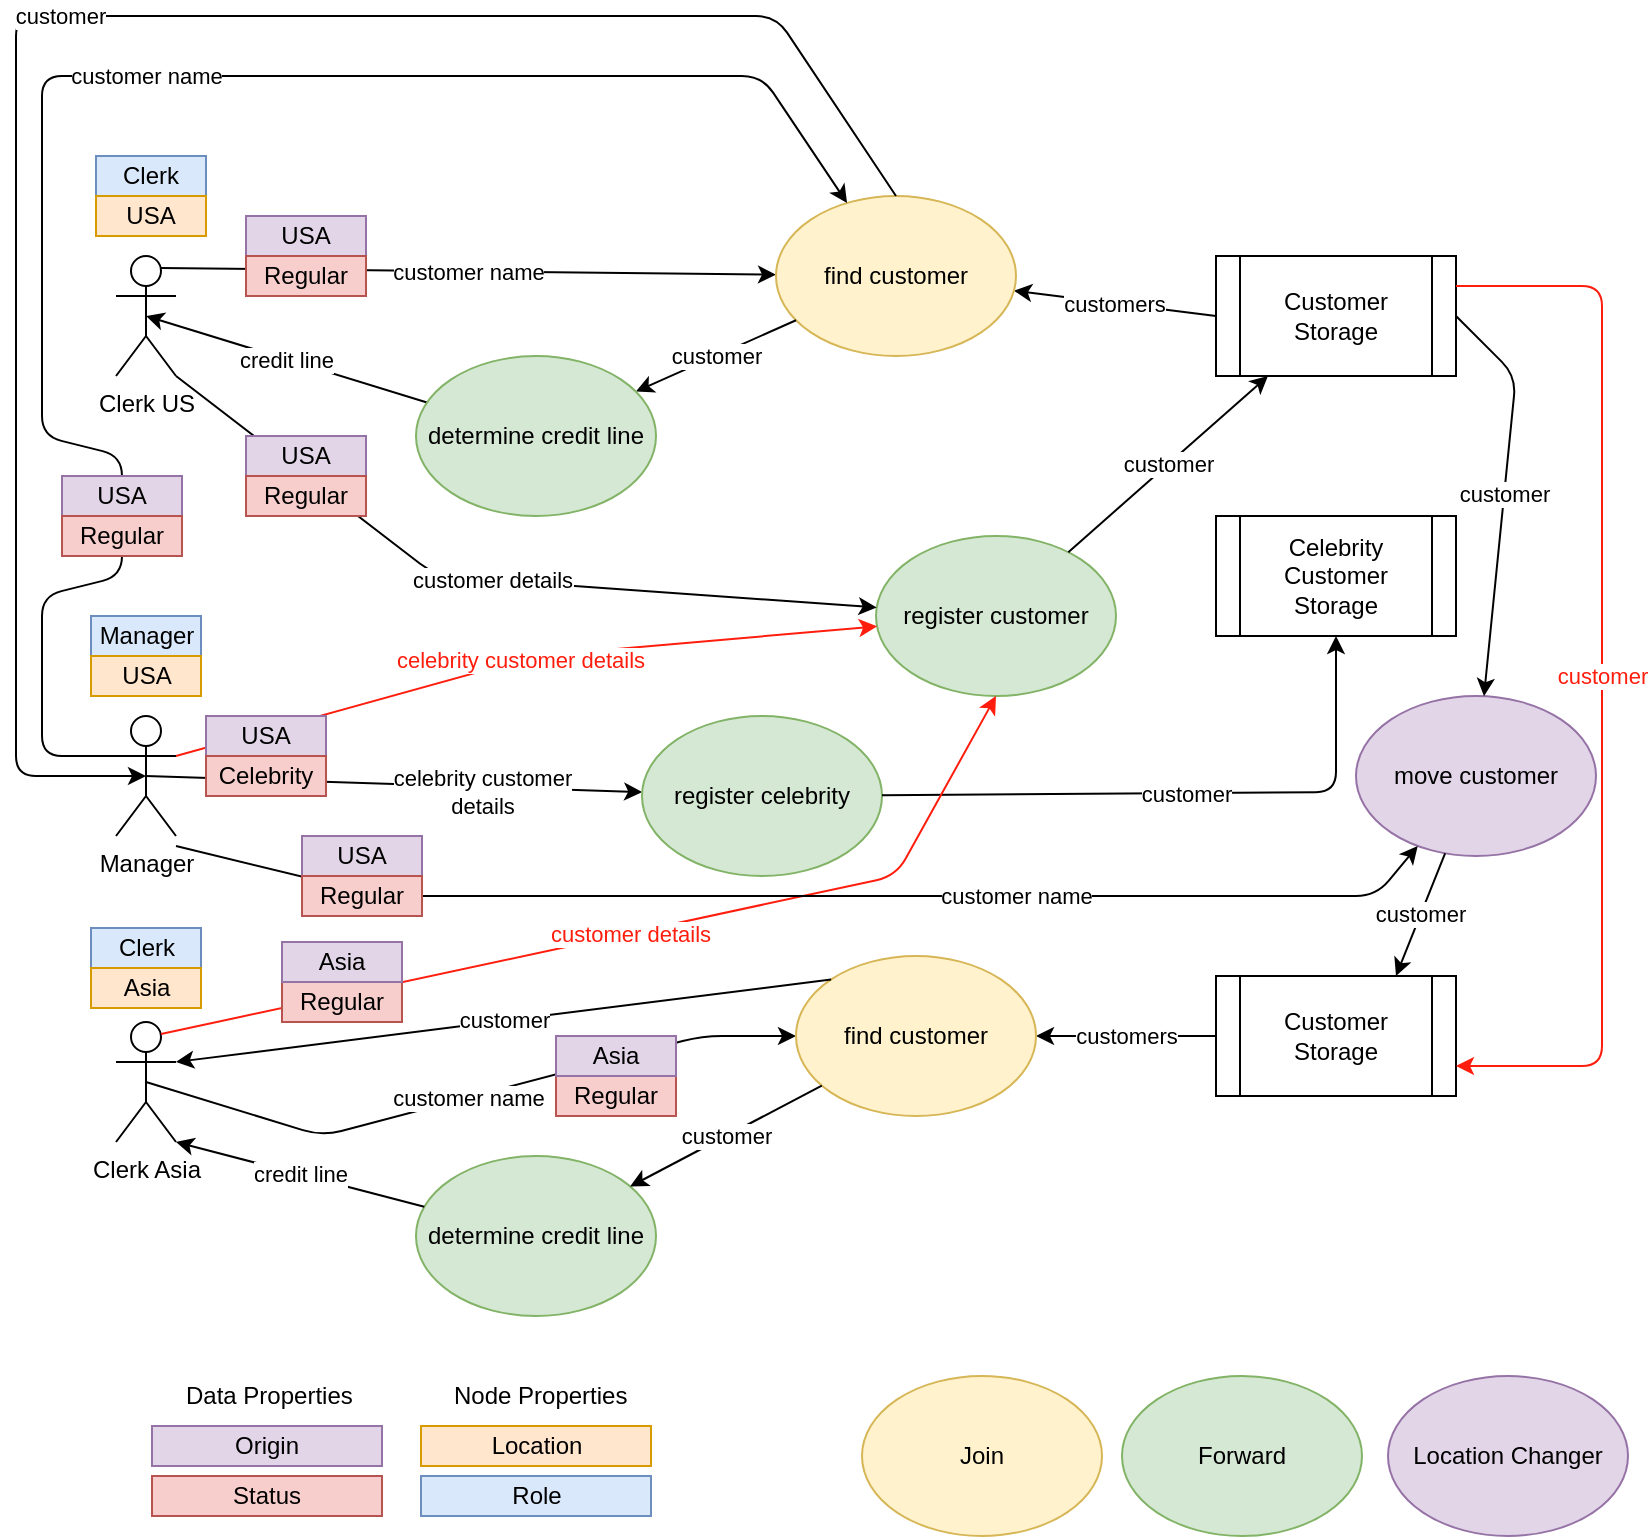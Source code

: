 <mxfile version="13.6.4" type="device" pages="2"><diagram id="Zyb_L7N1sL_AvDwpZeQP" name="ABAC"><mxGraphModel dx="1422" dy="791" grid="1" gridSize="10" guides="1" tooltips="1" connect="1" arrows="1" fold="1" page="1" pageScale="1" pageWidth="827" pageHeight="1169" math="0" shadow="0"><root><mxCell id="0"/><mxCell id="1" parent="0"/><mxCell id="WgjOt8fRvQtK3qfIHYFM-1" value="Clerk Asia" style="shape=umlActor;verticalLabelPosition=bottom;verticalAlign=top;html=1;outlineConnect=0;" parent="1" vertex="1"><mxGeometry x="57" y="593" width="30" height="60" as="geometry"/></mxCell><mxCell id="WgjOt8fRvQtK3qfIHYFM-2" value="Clerk US" style="shape=umlActor;verticalLabelPosition=bottom;verticalAlign=top;html=1;outlineConnect=0;" parent="1" vertex="1"><mxGeometry x="57" y="210" width="30" height="60" as="geometry"/></mxCell><mxCell id="WgjOt8fRvQtK3qfIHYFM-3" value="determine credit line" style="ellipse;whiteSpace=wrap;html=1;fillColor=#d5e8d4;strokeColor=#82b366;" parent="1" vertex="1"><mxGeometry x="207" y="660" width="120" height="80" as="geometry"/></mxCell><mxCell id="WgjOt8fRvQtK3qfIHYFM-4" value="Customer Storage" style="shape=process;whiteSpace=wrap;html=1;backgroundOutline=1;" parent="1" vertex="1"><mxGeometry x="607" y="570" width="120" height="60" as="geometry"/></mxCell><mxCell id="WgjOt8fRvQtK3qfIHYFM-5" value="customers" style="endArrow=classic;html=1;exitX=0;exitY=0.5;exitDx=0;exitDy=0;" parent="1" source="WgjOt8fRvQtK3qfIHYFM-4" target="WgjOt8fRvQtK3qfIHYFM-8" edge="1"><mxGeometry width="50" height="50" relative="1" as="geometry"><mxPoint x="397" y="620" as="sourcePoint"/><mxPoint x="447" y="570" as="targetPoint"/></mxGeometry></mxCell><mxCell id="WgjOt8fRvQtK3qfIHYFM-6" value="credit line" style="endArrow=classic;html=1;entryX=1;entryY=1;entryDx=0;entryDy=0;entryPerimeter=0;" parent="1" source="WgjOt8fRvQtK3qfIHYFM-3" target="WgjOt8fRvQtK3qfIHYFM-1" edge="1"><mxGeometry width="50" height="50" relative="1" as="geometry"><mxPoint x="607" y="600" as="sourcePoint"/><mxPoint x="317" y="600" as="targetPoint"/></mxGeometry></mxCell><mxCell id="WgjOt8fRvQtK3qfIHYFM-7" value="customer name" style="endArrow=classic;html=1;exitX=0.5;exitY=0.5;exitDx=0;exitDy=0;exitPerimeter=0;" parent="1" source="WgjOt8fRvQtK3qfIHYFM-1" target="WgjOt8fRvQtK3qfIHYFM-8" edge="1"><mxGeometry width="50" height="50" relative="1" as="geometry"><mxPoint x="177" y="500" as="sourcePoint"/><mxPoint x="87" y="590" as="targetPoint"/><Array as="points"><mxPoint x="160" y="650"/><mxPoint x="350" y="600"/></Array></mxGeometry></mxCell><mxCell id="WgjOt8fRvQtK3qfIHYFM-8" value="find customer" style="ellipse;whiteSpace=wrap;html=1;fillColor=#fff2cc;strokeColor=#d6b656;" parent="1" vertex="1"><mxGeometry x="397" y="560" width="120" height="80" as="geometry"/></mxCell><mxCell id="WgjOt8fRvQtK3qfIHYFM-10" value="customer" style="endArrow=classic;html=1;" parent="1" source="WgjOt8fRvQtK3qfIHYFM-8" target="WgjOt8fRvQtK3qfIHYFM-3" edge="1"><mxGeometry width="50" height="50" relative="1" as="geometry"><mxPoint x="477" y="630" as="sourcePoint"/><mxPoint x="417.88" y="521.2" as="targetPoint"/></mxGeometry></mxCell><mxCell id="WgjOt8fRvQtK3qfIHYFM-12" value="Customer Storage" style="shape=process;whiteSpace=wrap;html=1;backgroundOutline=1;" parent="1" vertex="1"><mxGeometry x="607" y="210" width="120" height="60" as="geometry"/></mxCell><mxCell id="WgjOt8fRvQtK3qfIHYFM-13" value="customers" style="endArrow=classic;html=1;exitX=0;exitY=0.5;exitDx=0;exitDy=0;" parent="1" source="WgjOt8fRvQtK3qfIHYFM-12" target="WgjOt8fRvQtK3qfIHYFM-16" edge="1"><mxGeometry width="50" height="50" relative="1" as="geometry"><mxPoint x="397" y="260" as="sourcePoint"/><mxPoint x="447" y="210" as="targetPoint"/></mxGeometry></mxCell><mxCell id="WgjOt8fRvQtK3qfIHYFM-14" value="credit line" style="endArrow=classic;html=1;entryX=0.5;entryY=0.5;entryDx=0;entryDy=0;entryPerimeter=0;" parent="1" source="WgjOt8fRvQtK3qfIHYFM-11" target="WgjOt8fRvQtK3qfIHYFM-2" edge="1"><mxGeometry width="50" height="50" relative="1" as="geometry"><mxPoint x="607" y="240" as="sourcePoint"/><mxPoint x="87" y="270" as="targetPoint"/></mxGeometry></mxCell><mxCell id="WgjOt8fRvQtK3qfIHYFM-15" value="customer name" style="endArrow=classic;html=1;exitX=0.75;exitY=0.1;exitDx=0;exitDy=0;exitPerimeter=0;" parent="1" source="WgjOt8fRvQtK3qfIHYFM-2" target="WgjOt8fRvQtK3qfIHYFM-16" edge="1"><mxGeometry width="50" height="50" relative="1" as="geometry"><mxPoint x="72" y="240" as="sourcePoint"/><mxPoint x="87" y="230" as="targetPoint"/></mxGeometry></mxCell><mxCell id="WgjOt8fRvQtK3qfIHYFM-16" value="find customer" style="ellipse;whiteSpace=wrap;html=1;fillColor=#fff2cc;strokeColor=#d6b656;" parent="1" vertex="1"><mxGeometry x="387" y="180" width="120" height="80" as="geometry"/></mxCell><mxCell id="WgjOt8fRvQtK3qfIHYFM-17" value="customer" style="endArrow=classic;html=1;" parent="1" source="WgjOt8fRvQtK3qfIHYFM-16" target="WgjOt8fRvQtK3qfIHYFM-11" edge="1"><mxGeometry width="50" height="50" relative="1" as="geometry"><mxPoint x="477" y="270" as="sourcePoint"/><mxPoint x="417.88" y="161.2" as="targetPoint"/></mxGeometry></mxCell><mxCell id="WgjOt8fRvQtK3qfIHYFM-18" value="Manager" style="shape=umlActor;verticalLabelPosition=bottom;verticalAlign=top;html=1;outlineConnect=0;" parent="1" vertex="1"><mxGeometry x="57" y="440" width="30" height="60" as="geometry"/></mxCell><mxCell id="WgjOt8fRvQtK3qfIHYFM-20" value="celebrity customer&lt;br&gt;details" style="endArrow=classic;html=1;exitX=0.5;exitY=0.5;exitDx=0;exitDy=0;exitPerimeter=0;" parent="1" source="WgjOt8fRvQtK3qfIHYFM-18" target="WgjOt8fRvQtK3qfIHYFM-24" edge="1"><mxGeometry x="0.355" y="-3" width="50" height="50" relative="1" as="geometry"><mxPoint x="397" y="430" as="sourcePoint"/><mxPoint x="297" y="90" as="targetPoint"/><mxPoint as="offset"/></mxGeometry></mxCell><mxCell id="WgjOt8fRvQtK3qfIHYFM-21" value="register customer" style="ellipse;whiteSpace=wrap;html=1;fillColor=#d5e8d4;strokeColor=#82b366;" parent="1" vertex="1"><mxGeometry x="437" y="350" width="120" height="80" as="geometry"/></mxCell><mxCell id="WgjOt8fRvQtK3qfIHYFM-22" value="customer details" style="endArrow=classic;html=1;exitX=1;exitY=1;exitDx=0;exitDy=0;exitPerimeter=0;" parent="1" source="WgjOt8fRvQtK3qfIHYFM-2" target="WgjOt8fRvQtK3qfIHYFM-21" edge="1"><mxGeometry width="50" height="50" relative="1" as="geometry"><mxPoint x="137" y="350" as="sourcePoint"/><mxPoint x="397.406" y="125.356" as="targetPoint"/><Array as="points"><mxPoint x="217" y="370"/></Array></mxGeometry></mxCell><mxCell id="WgjOt8fRvQtK3qfIHYFM-23" value="customer" style="endArrow=classic;html=1;" parent="1" source="WgjOt8fRvQtK3qfIHYFM-21" target="WgjOt8fRvQtK3qfIHYFM-12" edge="1"><mxGeometry width="50" height="50" relative="1" as="geometry"><mxPoint x="72" y="100" as="sourcePoint"/><mxPoint x="397.406" y="125.356" as="targetPoint"/></mxGeometry></mxCell><mxCell id="WgjOt8fRvQtK3qfIHYFM-24" value="register celebrity" style="ellipse;whiteSpace=wrap;html=1;fillColor=#d5e8d4;strokeColor=#82b366;" parent="1" vertex="1"><mxGeometry x="320" y="440" width="120" height="80" as="geometry"/></mxCell><mxCell id="WgjOt8fRvQtK3qfIHYFM-25" value="customer" style="endArrow=classic;html=1;entryX=0.5;entryY=1;entryDx=0;entryDy=0;" parent="1" source="WgjOt8fRvQtK3qfIHYFM-24" target="WgjOt8fRvQtK3qfIHYFM-32" edge="1"><mxGeometry width="50" height="50" relative="1" as="geometry"><mxPoint x="72" y="100" as="sourcePoint"/><mxPoint x="201.396" y="65.028" as="targetPoint"/><Array as="points"><mxPoint x="667" y="478"/></Array></mxGeometry></mxCell><mxCell id="WgjOt8fRvQtK3qfIHYFM-11" value="determine credit line" style="ellipse;whiteSpace=wrap;html=1;fillColor=#d5e8d4;strokeColor=#82b366;" parent="1" vertex="1"><mxGeometry x="207" y="260" width="120" height="80" as="geometry"/></mxCell><mxCell id="WgjOt8fRvQtK3qfIHYFM-27" value="customer" style="endArrow=classic;html=1;entryX=1;entryY=0.333;entryDx=0;entryDy=0;entryPerimeter=0;exitX=0;exitY=0;exitDx=0;exitDy=0;" parent="1" source="WgjOt8fRvQtK3qfIHYFM-8" target="WgjOt8fRvQtK3qfIHYFM-1" edge="1"><mxGeometry width="50" height="50" relative="1" as="geometry"><mxPoint x="487" y="500" as="sourcePoint"/><mxPoint x="316.923" y="217.812" as="targetPoint"/></mxGeometry></mxCell><mxCell id="WgjOt8fRvQtK3qfIHYFM-28" value="Forward" style="ellipse;whiteSpace=wrap;html=1;fillColor=#d5e8d4;strokeColor=#82b366;" parent="1" vertex="1"><mxGeometry x="560" y="770" width="120" height="80" as="geometry"/></mxCell><mxCell id="WgjOt8fRvQtK3qfIHYFM-29" value="Join" style="ellipse;whiteSpace=wrap;html=1;fillColor=#fff2cc;strokeColor=#d6b656;" parent="1" vertex="1"><mxGeometry x="430" y="770" width="120" height="80" as="geometry"/></mxCell><mxCell id="WgjOt8fRvQtK3qfIHYFM-30" value="customer details" style="endArrow=classic;html=1;exitX=0.75;exitY=0.1;exitDx=0;exitDy=0;exitPerimeter=0;entryX=0.5;entryY=1;entryDx=0;entryDy=0;strokeColor=#FF1D0D;fontColor=#FF1D0D;" parent="1" source="WgjOt8fRvQtK3qfIHYFM-1" target="WgjOt8fRvQtK3qfIHYFM-21" edge="1"><mxGeometry width="50" height="50" relative="1" as="geometry"><mxPoint x="324.101" y="427.717" as="sourcePoint"/><mxPoint x="439.956" y="402.401" as="targetPoint"/><Array as="points"><mxPoint x="447" y="520"/></Array></mxGeometry></mxCell><mxCell id="WgjOt8fRvQtK3qfIHYFM-31" value="&lt;div&gt;Data Properties&lt;/div&gt;" style="text;html=1;strokeColor=none;fillColor=none;align=left;verticalAlign=middle;whiteSpace=wrap;rounded=0;" parent="1" vertex="1"><mxGeometry x="90" y="770" width="100" height="20" as="geometry"/></mxCell><mxCell id="WgjOt8fRvQtK3qfIHYFM-32" value="&lt;div&gt;Celebrity Customer Storage&lt;/div&gt;" style="shape=process;whiteSpace=wrap;html=1;backgroundOutline=1;" parent="1" vertex="1"><mxGeometry x="607" y="340" width="120" height="60" as="geometry"/></mxCell><mxCell id="WgjOt8fRvQtK3qfIHYFM-34" value="celebrity customer details" style="endArrow=classic;html=1;strokeColor=#FF1D0D;fontColor=#FF1D0D;exitX=1;exitY=0.333;exitDx=0;exitDy=0;exitPerimeter=0;" parent="1" source="WgjOt8fRvQtK3qfIHYFM-18" target="WgjOt8fRvQtK3qfIHYFM-21" edge="1"><mxGeometry width="50" height="50" relative="1" as="geometry"><mxPoint x="79.5" y="576" as="sourcePoint"/><mxPoint x="497" y="430" as="targetPoint"/><Array as="points"><mxPoint x="267" y="410"/></Array></mxGeometry></mxCell><mxCell id="WgjOt8fRvQtK3qfIHYFM-35" value="&lt;div&gt;Node Properties&lt;/div&gt;" style="text;html=1;strokeColor=none;fillColor=none;align=left;verticalAlign=middle;whiteSpace=wrap;rounded=0;" parent="1" vertex="1"><mxGeometry x="224" y="770" width="93" height="20" as="geometry"/></mxCell><mxCell id="WgjOt8fRvQtK3qfIHYFM-36" value="move customer" style="ellipse;whiteSpace=wrap;html=1;fillColor=#e1d5e7;strokeColor=#9673a6;" parent="1" vertex="1"><mxGeometry x="677" y="430" width="120" height="80" as="geometry"/></mxCell><mxCell id="WgjOt8fRvQtK3qfIHYFM-37" value="customer" style="endArrow=classic;html=1;exitX=1;exitY=0.5;exitDx=0;exitDy=0;" parent="1" source="WgjOt8fRvQtK3qfIHYFM-12" target="WgjOt8fRvQtK3qfIHYFM-36" edge="1"><mxGeometry width="50" height="50" relative="1" as="geometry"><mxPoint x="807" y="260" as="sourcePoint"/><mxPoint x="633" y="270" as="targetPoint"/><Array as="points"><mxPoint x="757" y="270"/></Array></mxGeometry></mxCell><mxCell id="WgjOt8fRvQtK3qfIHYFM-38" value="customer" style="endArrow=classic;html=1;entryX=0.75;entryY=0;entryDx=0;entryDy=0;" parent="1" source="WgjOt8fRvQtK3qfIHYFM-36" target="WgjOt8fRvQtK3qfIHYFM-4" edge="1"><mxGeometry width="50" height="50" relative="1" as="geometry"><mxPoint x="727" y="240" as="sourcePoint"/><mxPoint x="797" y="470" as="targetPoint"/></mxGeometry></mxCell><mxCell id="WgjOt8fRvQtK3qfIHYFM-39" value="Location Changer" style="ellipse;whiteSpace=wrap;html=1;fillColor=#e1d5e7;strokeColor=#9673a6;" parent="1" vertex="1"><mxGeometry x="693" y="770" width="120" height="80" as="geometry"/></mxCell><mxCell id="WgjOt8fRvQtK3qfIHYFM-40" value="customer name" style="endArrow=classic;html=1;" parent="1" target="WgjOt8fRvQtK3qfIHYFM-36" edge="1"><mxGeometry x="0.329" width="50" height="50" relative="1" as="geometry"><mxPoint x="87" y="505" as="sourcePoint"/><mxPoint x="387.008" y="219.346" as="targetPoint"/><Array as="points"><mxPoint x="190" y="530"/><mxPoint x="687" y="530"/></Array><mxPoint as="offset"/></mxGeometry></mxCell><mxCell id="WgjOt8fRvQtK3qfIHYFM-41" value="customer" style="endArrow=classic;html=1;exitX=1;exitY=0.25;exitDx=0;exitDy=0;entryX=1;entryY=0.75;entryDx=0;entryDy=0;strokeColor=#FF1D0D;fontColor=#FF1D0D;" parent="1" source="WgjOt8fRvQtK3qfIHYFM-12" target="WgjOt8fRvQtK3qfIHYFM-4" edge="1"><mxGeometry width="50" height="50" relative="1" as="geometry"><mxPoint x="877" y="300" as="sourcePoint"/><mxPoint x="937" y="420" as="targetPoint"/><Array as="points"><mxPoint x="800" y="225"/><mxPoint x="800" y="615"/></Array></mxGeometry></mxCell><mxCell id="WgjOt8fRvQtK3qfIHYFM-42" value="customer name" style="endArrow=classic;html=1;exitX=0;exitY=0.333;exitDx=0;exitDy=0;exitPerimeter=0;" parent="1" source="WgjOt8fRvQtK3qfIHYFM-18" target="WgjOt8fRvQtK3qfIHYFM-16" edge="1"><mxGeometry x="0.122" width="50" height="50" relative="1" as="geometry"><mxPoint x="79.5" y="216" as="sourcePoint"/><mxPoint x="387.008" y="219.346" as="targetPoint"/><Array as="points"><mxPoint x="20" y="460"/><mxPoint x="20" y="380"/><mxPoint x="60" y="370"/><mxPoint x="60" y="310"/><mxPoint x="20" y="300"/><mxPoint x="20" y="120"/><mxPoint x="380" y="120"/></Array><mxPoint as="offset"/></mxGeometry></mxCell><mxCell id="WgjOt8fRvQtK3qfIHYFM-43" value="customer" style="endArrow=classic;html=1;exitX=0.5;exitY=0;exitDx=0;exitDy=0;entryX=0.5;entryY=0.5;entryDx=0;entryDy=0;entryPerimeter=0;" parent="1" source="WgjOt8fRvQtK3qfIHYFM-16" target="WgjOt8fRvQtK3qfIHYFM-18" edge="1"><mxGeometry width="50" height="50" relative="1" as="geometry"><mxPoint x="396.87" y="241.98" as="sourcePoint"/><mxPoint x="57" y="510" as="targetPoint"/><Array as="points"><mxPoint x="387" y="90"/><mxPoint x="7" y="90"/><mxPoint x="7" y="470"/></Array></mxGeometry></mxCell><mxCell id="-pR2Tau7urYKU9wuuaTP-5" value="Manager" style="text;html=1;strokeColor=#6c8ebf;fillColor=#dae8fc;align=center;verticalAlign=middle;whiteSpace=wrap;rounded=0;" vertex="1" parent="1"><mxGeometry x="44.5" y="390" width="55" height="20" as="geometry"/></mxCell><mxCell id="-pR2Tau7urYKU9wuuaTP-6" value="USA" style="text;html=1;strokeColor=#d79b00;fillColor=#ffe6cc;align=center;verticalAlign=middle;whiteSpace=wrap;rounded=0;" vertex="1" parent="1"><mxGeometry x="44.5" y="410" width="55" height="20" as="geometry"/></mxCell><mxCell id="-pR2Tau7urYKU9wuuaTP-7" value="Clerk" style="text;html=1;strokeColor=#6c8ebf;fillColor=#dae8fc;align=center;verticalAlign=middle;whiteSpace=wrap;rounded=0;" vertex="1" parent="1"><mxGeometry x="47" y="160" width="55" height="20" as="geometry"/></mxCell><mxCell id="-pR2Tau7urYKU9wuuaTP-8" value="USA" style="text;html=1;strokeColor=#d79b00;fillColor=#ffe6cc;align=center;verticalAlign=middle;whiteSpace=wrap;rounded=0;" vertex="1" parent="1"><mxGeometry x="47" y="180" width="55" height="20" as="geometry"/></mxCell><mxCell id="-pR2Tau7urYKU9wuuaTP-9" value="Clerk" style="text;html=1;strokeColor=#6c8ebf;fillColor=#dae8fc;align=center;verticalAlign=middle;whiteSpace=wrap;rounded=0;" vertex="1" parent="1"><mxGeometry x="44.5" y="546" width="55" height="20" as="geometry"/></mxCell><mxCell id="-pR2Tau7urYKU9wuuaTP-10" value="Asia" style="text;html=1;strokeColor=#d79b00;fillColor=#ffe6cc;align=center;verticalAlign=middle;whiteSpace=wrap;rounded=0;" vertex="1" parent="1"><mxGeometry x="44.5" y="566" width="55" height="20" as="geometry"/></mxCell><mxCell id="-pR2Tau7urYKU9wuuaTP-16" value="Regular" style="text;html=1;strokeColor=#b85450;fillColor=#f8cecc;align=center;verticalAlign=middle;whiteSpace=wrap;rounded=0;" vertex="1" parent="1"><mxGeometry x="140" y="573" width="60" height="20" as="geometry"/></mxCell><mxCell id="-pR2Tau7urYKU9wuuaTP-17" value="Asia" style="text;html=1;strokeColor=#9673a6;fillColor=#e1d5e7;align=center;verticalAlign=middle;whiteSpace=wrap;rounded=0;" vertex="1" parent="1"><mxGeometry x="140" y="553" width="60" height="20" as="geometry"/></mxCell><mxCell id="-pR2Tau7urYKU9wuuaTP-18" value="Regular" style="text;html=1;strokeColor=#b85450;fillColor=#f8cecc;align=center;verticalAlign=middle;whiteSpace=wrap;rounded=0;" vertex="1" parent="1"><mxGeometry x="277" y="620" width="60" height="20" as="geometry"/></mxCell><mxCell id="-pR2Tau7urYKU9wuuaTP-19" value="Asia" style="text;html=1;strokeColor=#9673a6;fillColor=#e1d5e7;align=center;verticalAlign=middle;whiteSpace=wrap;rounded=0;" vertex="1" parent="1"><mxGeometry x="277" y="600" width="60" height="20" as="geometry"/></mxCell><mxCell id="-pR2Tau7urYKU9wuuaTP-20" value="USA" style="text;html=1;strokeColor=#9673a6;fillColor=#e1d5e7;align=center;verticalAlign=middle;whiteSpace=wrap;rounded=0;" vertex="1" parent="1"><mxGeometry x="102" y="440" width="60" height="20" as="geometry"/></mxCell><mxCell id="-pR2Tau7urYKU9wuuaTP-21" value="Celebrity" style="text;html=1;strokeColor=#b85450;fillColor=#f8cecc;align=center;verticalAlign=middle;whiteSpace=wrap;rounded=0;" vertex="1" parent="1"><mxGeometry x="102" y="460" width="60" height="20" as="geometry"/></mxCell><mxCell id="-pR2Tau7urYKU9wuuaTP-22" value="USA" style="text;html=1;strokeColor=#9673a6;fillColor=#e1d5e7;align=center;verticalAlign=middle;whiteSpace=wrap;rounded=0;" vertex="1" parent="1"><mxGeometry x="150" y="500" width="60" height="20" as="geometry"/></mxCell><mxCell id="-pR2Tau7urYKU9wuuaTP-23" value="Regular" style="text;html=1;strokeColor=#b85450;fillColor=#f8cecc;align=center;verticalAlign=middle;whiteSpace=wrap;rounded=0;" vertex="1" parent="1"><mxGeometry x="150" y="520" width="60" height="20" as="geometry"/></mxCell><mxCell id="-pR2Tau7urYKU9wuuaTP-24" value="USA" style="text;html=1;strokeColor=#9673a6;fillColor=#e1d5e7;align=center;verticalAlign=middle;whiteSpace=wrap;rounded=0;" vertex="1" parent="1"><mxGeometry x="122" y="190" width="60" height="20" as="geometry"/></mxCell><mxCell id="-pR2Tau7urYKU9wuuaTP-25" value="Regular" style="text;html=1;strokeColor=#b85450;fillColor=#f8cecc;align=center;verticalAlign=middle;whiteSpace=wrap;rounded=0;" vertex="1" parent="1"><mxGeometry x="122" y="210" width="60" height="20" as="geometry"/></mxCell><mxCell id="-pR2Tau7urYKU9wuuaTP-26" value="USA" style="text;html=1;strokeColor=#9673a6;fillColor=#e1d5e7;align=center;verticalAlign=middle;whiteSpace=wrap;rounded=0;" vertex="1" parent="1"><mxGeometry x="122" y="300" width="60" height="20" as="geometry"/></mxCell><mxCell id="-pR2Tau7urYKU9wuuaTP-27" value="Regular" style="text;html=1;strokeColor=#b85450;fillColor=#f8cecc;align=center;verticalAlign=middle;whiteSpace=wrap;rounded=0;" vertex="1" parent="1"><mxGeometry x="122" y="320" width="60" height="20" as="geometry"/></mxCell><mxCell id="-pR2Tau7urYKU9wuuaTP-28" value="USA" style="text;html=1;strokeColor=#9673a6;fillColor=#e1d5e7;align=center;verticalAlign=middle;whiteSpace=wrap;rounded=0;" vertex="1" parent="1"><mxGeometry x="30" y="320" width="60" height="20" as="geometry"/></mxCell><mxCell id="-pR2Tau7urYKU9wuuaTP-29" value="Regular" style="text;html=1;strokeColor=#b85450;fillColor=#f8cecc;align=center;verticalAlign=middle;whiteSpace=wrap;rounded=0;" vertex="1" parent="1"><mxGeometry x="30" y="340" width="60" height="20" as="geometry"/></mxCell><mxCell id="-pR2Tau7urYKU9wuuaTP-30" value="Origin" style="text;html=1;strokeColor=#9673a6;fillColor=#e1d5e7;align=center;verticalAlign=middle;whiteSpace=wrap;rounded=0;" vertex="1" parent="1"><mxGeometry x="75" y="795" width="115" height="20" as="geometry"/></mxCell><mxCell id="-pR2Tau7urYKU9wuuaTP-31" value="Status" style="text;html=1;strokeColor=#b85450;fillColor=#f8cecc;align=center;verticalAlign=middle;whiteSpace=wrap;rounded=0;" vertex="1" parent="1"><mxGeometry x="75" y="820" width="115" height="20" as="geometry"/></mxCell><mxCell id="-pR2Tau7urYKU9wuuaTP-32" value="Location" style="text;html=1;strokeColor=#d79b00;fillColor=#ffe6cc;align=center;verticalAlign=middle;whiteSpace=wrap;rounded=0;" vertex="1" parent="1"><mxGeometry x="209.5" y="795" width="115" height="20" as="geometry"/></mxCell><mxCell id="-pR2Tau7urYKU9wuuaTP-33" value="Role" style="text;html=1;strokeColor=#6c8ebf;fillColor=#dae8fc;align=center;verticalAlign=middle;whiteSpace=wrap;rounded=0;" vertex="1" parent="1"><mxGeometry x="209.5" y="820" width="115" height="20" as="geometry"/></mxCell></root></mxGraphModel></diagram><diagram name="ABAC one violation only" id="d18vObfGDFSt5dpLt0yF"><mxGraphModel dx="1422" dy="791" grid="1" gridSize="10" guides="1" tooltips="1" connect="1" arrows="1" fold="1" page="1" pageScale="1" pageWidth="827" pageHeight="1169" math="0" shadow="0"><root><mxCell id="gT2pN56FKlKFqRtmhOBy-0"/><mxCell id="gT2pN56FKlKFqRtmhOBy-1" parent="gT2pN56FKlKFqRtmhOBy-0"/><mxCell id="gT2pN56FKlKFqRtmhOBy-2" value="Clerk Asia" style="shape=umlActor;verticalLabelPosition=bottom;verticalAlign=top;html=1;outlineConnect=0;" vertex="1" parent="gT2pN56FKlKFqRtmhOBy-1"><mxGeometry x="57" y="593" width="30" height="60" as="geometry"/></mxCell><mxCell id="gT2pN56FKlKFqRtmhOBy-3" value="Clerk US" style="shape=umlActor;verticalLabelPosition=bottom;verticalAlign=top;html=1;outlineConnect=0;" vertex="1" parent="gT2pN56FKlKFqRtmhOBy-1"><mxGeometry x="57" y="210" width="30" height="60" as="geometry"/></mxCell><mxCell id="gT2pN56FKlKFqRtmhOBy-4" value="determine credit line" style="ellipse;whiteSpace=wrap;html=1;fillColor=#d5e8d4;strokeColor=#82b366;" vertex="1" parent="gT2pN56FKlKFqRtmhOBy-1"><mxGeometry x="207" y="660" width="120" height="80" as="geometry"/></mxCell><mxCell id="gT2pN56FKlKFqRtmhOBy-5" value="Customer Storage" style="shape=process;whiteSpace=wrap;html=1;backgroundOutline=1;" vertex="1" parent="gT2pN56FKlKFqRtmhOBy-1"><mxGeometry x="607" y="570" width="120" height="60" as="geometry"/></mxCell><mxCell id="gT2pN56FKlKFqRtmhOBy-6" value="customers" style="endArrow=classic;html=1;exitX=0;exitY=0.5;exitDx=0;exitDy=0;" edge="1" parent="gT2pN56FKlKFqRtmhOBy-1" source="gT2pN56FKlKFqRtmhOBy-5" target="gT2pN56FKlKFqRtmhOBy-9"><mxGeometry width="50" height="50" relative="1" as="geometry"><mxPoint x="397" y="620" as="sourcePoint"/><mxPoint x="447" y="570" as="targetPoint"/></mxGeometry></mxCell><mxCell id="gT2pN56FKlKFqRtmhOBy-7" value="credit line" style="endArrow=classic;html=1;entryX=1;entryY=1;entryDx=0;entryDy=0;entryPerimeter=0;" edge="1" parent="gT2pN56FKlKFqRtmhOBy-1" source="gT2pN56FKlKFqRtmhOBy-4" target="gT2pN56FKlKFqRtmhOBy-2"><mxGeometry width="50" height="50" relative="1" as="geometry"><mxPoint x="607" y="600" as="sourcePoint"/><mxPoint x="317" y="600" as="targetPoint"/></mxGeometry></mxCell><mxCell id="gT2pN56FKlKFqRtmhOBy-8" value="customer name" style="endArrow=classic;html=1;exitX=0.5;exitY=0.5;exitDx=0;exitDy=0;exitPerimeter=0;" edge="1" parent="gT2pN56FKlKFqRtmhOBy-1" source="gT2pN56FKlKFqRtmhOBy-2" target="gT2pN56FKlKFqRtmhOBy-9"><mxGeometry width="50" height="50" relative="1" as="geometry"><mxPoint x="177" y="500" as="sourcePoint"/><mxPoint x="87" y="590" as="targetPoint"/><Array as="points"><mxPoint x="160" y="650"/><mxPoint x="350" y="600"/></Array></mxGeometry></mxCell><mxCell id="gT2pN56FKlKFqRtmhOBy-9" value="find customer" style="ellipse;whiteSpace=wrap;html=1;fillColor=#fff2cc;strokeColor=#d6b656;" vertex="1" parent="gT2pN56FKlKFqRtmhOBy-1"><mxGeometry x="397" y="560" width="120" height="80" as="geometry"/></mxCell><mxCell id="gT2pN56FKlKFqRtmhOBy-10" value="customer" style="endArrow=classic;html=1;" edge="1" parent="gT2pN56FKlKFqRtmhOBy-1" source="gT2pN56FKlKFqRtmhOBy-9" target="gT2pN56FKlKFqRtmhOBy-4"><mxGeometry width="50" height="50" relative="1" as="geometry"><mxPoint x="477" y="630" as="sourcePoint"/><mxPoint x="417.88" y="521.2" as="targetPoint"/></mxGeometry></mxCell><mxCell id="gT2pN56FKlKFqRtmhOBy-11" value="Customer Storage" style="shape=process;whiteSpace=wrap;html=1;backgroundOutline=1;" vertex="1" parent="gT2pN56FKlKFqRtmhOBy-1"><mxGeometry x="607" y="210" width="120" height="60" as="geometry"/></mxCell><mxCell id="gT2pN56FKlKFqRtmhOBy-12" value="customers" style="endArrow=classic;html=1;exitX=0;exitY=0.5;exitDx=0;exitDy=0;" edge="1" parent="gT2pN56FKlKFqRtmhOBy-1" source="gT2pN56FKlKFqRtmhOBy-11" target="gT2pN56FKlKFqRtmhOBy-15"><mxGeometry width="50" height="50" relative="1" as="geometry"><mxPoint x="397" y="260" as="sourcePoint"/><mxPoint x="447" y="210" as="targetPoint"/></mxGeometry></mxCell><mxCell id="gT2pN56FKlKFqRtmhOBy-13" value="credit line" style="endArrow=classic;html=1;entryX=0.5;entryY=0.5;entryDx=0;entryDy=0;entryPerimeter=0;" edge="1" parent="gT2pN56FKlKFqRtmhOBy-1" source="gT2pN56FKlKFqRtmhOBy-24" target="gT2pN56FKlKFqRtmhOBy-3"><mxGeometry width="50" height="50" relative="1" as="geometry"><mxPoint x="607" y="240" as="sourcePoint"/><mxPoint x="87" y="270" as="targetPoint"/></mxGeometry></mxCell><mxCell id="gT2pN56FKlKFqRtmhOBy-14" value="customer name" style="endArrow=classic;html=1;exitX=0.75;exitY=0.1;exitDx=0;exitDy=0;exitPerimeter=0;" edge="1" parent="gT2pN56FKlKFqRtmhOBy-1" source="gT2pN56FKlKFqRtmhOBy-3" target="gT2pN56FKlKFqRtmhOBy-15"><mxGeometry width="50" height="50" relative="1" as="geometry"><mxPoint x="72" y="240" as="sourcePoint"/><mxPoint x="87" y="230" as="targetPoint"/></mxGeometry></mxCell><mxCell id="gT2pN56FKlKFqRtmhOBy-15" value="find customer" style="ellipse;whiteSpace=wrap;html=1;fillColor=#fff2cc;strokeColor=#d6b656;" vertex="1" parent="gT2pN56FKlKFqRtmhOBy-1"><mxGeometry x="387" y="180" width="120" height="80" as="geometry"/></mxCell><mxCell id="gT2pN56FKlKFqRtmhOBy-16" value="customer" style="endArrow=classic;html=1;" edge="1" parent="gT2pN56FKlKFqRtmhOBy-1" source="gT2pN56FKlKFqRtmhOBy-15" target="gT2pN56FKlKFqRtmhOBy-24"><mxGeometry width="50" height="50" relative="1" as="geometry"><mxPoint x="477" y="270" as="sourcePoint"/><mxPoint x="417.88" y="161.2" as="targetPoint"/></mxGeometry></mxCell><mxCell id="gT2pN56FKlKFqRtmhOBy-17" value="Manager" style="shape=umlActor;verticalLabelPosition=bottom;verticalAlign=top;html=1;outlineConnect=0;" vertex="1" parent="gT2pN56FKlKFqRtmhOBy-1"><mxGeometry x="57" y="440" width="30" height="60" as="geometry"/></mxCell><mxCell id="gT2pN56FKlKFqRtmhOBy-18" value="celebrity customer&lt;br&gt;details" style="endArrow=classic;html=1;exitX=0.5;exitY=0.5;exitDx=0;exitDy=0;exitPerimeter=0;" edge="1" parent="gT2pN56FKlKFqRtmhOBy-1" source="gT2pN56FKlKFqRtmhOBy-17" target="gT2pN56FKlKFqRtmhOBy-22"><mxGeometry x="0.355" y="-3" width="50" height="50" relative="1" as="geometry"><mxPoint x="397" y="430" as="sourcePoint"/><mxPoint x="297" y="90" as="targetPoint"/><mxPoint as="offset"/></mxGeometry></mxCell><mxCell id="gT2pN56FKlKFqRtmhOBy-19" value="register customer" style="ellipse;whiteSpace=wrap;html=1;fillColor=#d5e8d4;strokeColor=#82b366;" vertex="1" parent="gT2pN56FKlKFqRtmhOBy-1"><mxGeometry x="437" y="350" width="120" height="80" as="geometry"/></mxCell><mxCell id="gT2pN56FKlKFqRtmhOBy-20" value="customer details" style="endArrow=classic;html=1;exitX=1;exitY=1;exitDx=0;exitDy=0;exitPerimeter=0;" edge="1" parent="gT2pN56FKlKFqRtmhOBy-1" source="gT2pN56FKlKFqRtmhOBy-3" target="gT2pN56FKlKFqRtmhOBy-19"><mxGeometry width="50" height="50" relative="1" as="geometry"><mxPoint x="137" y="350" as="sourcePoint"/><mxPoint x="397.406" y="125.356" as="targetPoint"/><Array as="points"><mxPoint x="217" y="370"/></Array></mxGeometry></mxCell><mxCell id="gT2pN56FKlKFqRtmhOBy-21" value="customer" style="endArrow=classic;html=1;" edge="1" parent="gT2pN56FKlKFqRtmhOBy-1" source="gT2pN56FKlKFqRtmhOBy-19" target="gT2pN56FKlKFqRtmhOBy-11"><mxGeometry width="50" height="50" relative="1" as="geometry"><mxPoint x="72" y="100" as="sourcePoint"/><mxPoint x="397.406" y="125.356" as="targetPoint"/></mxGeometry></mxCell><mxCell id="gT2pN56FKlKFqRtmhOBy-22" value="register celebrity" style="ellipse;whiteSpace=wrap;html=1;fillColor=#d5e8d4;strokeColor=#82b366;" vertex="1" parent="gT2pN56FKlKFqRtmhOBy-1"><mxGeometry x="320" y="440" width="120" height="80" as="geometry"/></mxCell><mxCell id="gT2pN56FKlKFqRtmhOBy-23" value="customer" style="endArrow=classic;html=1;entryX=0.5;entryY=1;entryDx=0;entryDy=0;" edge="1" parent="gT2pN56FKlKFqRtmhOBy-1" source="gT2pN56FKlKFqRtmhOBy-22" target="gT2pN56FKlKFqRtmhOBy-30"><mxGeometry width="50" height="50" relative="1" as="geometry"><mxPoint x="72" y="100" as="sourcePoint"/><mxPoint x="201.396" y="65.028" as="targetPoint"/><Array as="points"><mxPoint x="667" y="478"/></Array></mxGeometry></mxCell><mxCell id="gT2pN56FKlKFqRtmhOBy-24" value="determine credit line" style="ellipse;whiteSpace=wrap;html=1;fillColor=#d5e8d4;strokeColor=#82b366;" vertex="1" parent="gT2pN56FKlKFqRtmhOBy-1"><mxGeometry x="207" y="260" width="120" height="80" as="geometry"/></mxCell><mxCell id="gT2pN56FKlKFqRtmhOBy-25" value="customer" style="endArrow=classic;html=1;entryX=1;entryY=0.333;entryDx=0;entryDy=0;entryPerimeter=0;exitX=0;exitY=0;exitDx=0;exitDy=0;" edge="1" parent="gT2pN56FKlKFqRtmhOBy-1" source="gT2pN56FKlKFqRtmhOBy-9" target="gT2pN56FKlKFqRtmhOBy-2"><mxGeometry width="50" height="50" relative="1" as="geometry"><mxPoint x="487" y="500" as="sourcePoint"/><mxPoint x="316.923" y="217.812" as="targetPoint"/></mxGeometry></mxCell><mxCell id="gT2pN56FKlKFqRtmhOBy-26" value="Forward" style="ellipse;whiteSpace=wrap;html=1;fillColor=#d5e8d4;strokeColor=#82b366;" vertex="1" parent="gT2pN56FKlKFqRtmhOBy-1"><mxGeometry x="560" y="770" width="120" height="80" as="geometry"/></mxCell><mxCell id="gT2pN56FKlKFqRtmhOBy-27" value="Join" style="ellipse;whiteSpace=wrap;html=1;fillColor=#fff2cc;strokeColor=#d6b656;" vertex="1" parent="gT2pN56FKlKFqRtmhOBy-1"><mxGeometry x="430" y="770" width="120" height="80" as="geometry"/></mxCell><mxCell id="gT2pN56FKlKFqRtmhOBy-29" value="&lt;div&gt;Data Properties&lt;/div&gt;" style="text;html=1;strokeColor=none;fillColor=none;align=left;verticalAlign=middle;whiteSpace=wrap;rounded=0;" vertex="1" parent="gT2pN56FKlKFqRtmhOBy-1"><mxGeometry x="90" y="770" width="100" height="20" as="geometry"/></mxCell><mxCell id="gT2pN56FKlKFqRtmhOBy-30" value="&lt;div&gt;Celebrity Customer Storage&lt;/div&gt;" style="shape=process;whiteSpace=wrap;html=1;backgroundOutline=1;" vertex="1" parent="gT2pN56FKlKFqRtmhOBy-1"><mxGeometry x="607" y="340" width="120" height="60" as="geometry"/></mxCell><mxCell id="gT2pN56FKlKFqRtmhOBy-31" value="celebrity customer details" style="endArrow=classic;html=1;strokeColor=#FF1D0D;fontColor=#FF1D0D;exitX=1;exitY=0.333;exitDx=0;exitDy=0;exitPerimeter=0;" edge="1" parent="gT2pN56FKlKFqRtmhOBy-1" source="gT2pN56FKlKFqRtmhOBy-17" target="gT2pN56FKlKFqRtmhOBy-19"><mxGeometry width="50" height="50" relative="1" as="geometry"><mxPoint x="79.5" y="576" as="sourcePoint"/><mxPoint x="497" y="430" as="targetPoint"/><Array as="points"><mxPoint x="267" y="410"/></Array></mxGeometry></mxCell><mxCell id="gT2pN56FKlKFqRtmhOBy-32" value="&lt;div&gt;Node Properties&lt;/div&gt;" style="text;html=1;strokeColor=none;fillColor=none;align=left;verticalAlign=middle;whiteSpace=wrap;rounded=0;" vertex="1" parent="gT2pN56FKlKFqRtmhOBy-1"><mxGeometry x="224" y="770" width="93" height="20" as="geometry"/></mxCell><mxCell id="gT2pN56FKlKFqRtmhOBy-33" value="move customer" style="ellipse;whiteSpace=wrap;html=1;fillColor=#e1d5e7;strokeColor=#9673a6;" vertex="1" parent="gT2pN56FKlKFqRtmhOBy-1"><mxGeometry x="677" y="430" width="120" height="80" as="geometry"/></mxCell><mxCell id="gT2pN56FKlKFqRtmhOBy-34" value="customer" style="endArrow=classic;html=1;exitX=1;exitY=0.5;exitDx=0;exitDy=0;" edge="1" parent="gT2pN56FKlKFqRtmhOBy-1" source="gT2pN56FKlKFqRtmhOBy-11" target="gT2pN56FKlKFqRtmhOBy-33"><mxGeometry width="50" height="50" relative="1" as="geometry"><mxPoint x="807" y="260" as="sourcePoint"/><mxPoint x="633" y="270" as="targetPoint"/><Array as="points"><mxPoint x="757" y="270"/></Array></mxGeometry></mxCell><mxCell id="gT2pN56FKlKFqRtmhOBy-35" value="customer" style="endArrow=classic;html=1;entryX=0.75;entryY=0;entryDx=0;entryDy=0;" edge="1" parent="gT2pN56FKlKFqRtmhOBy-1" source="gT2pN56FKlKFqRtmhOBy-33" target="gT2pN56FKlKFqRtmhOBy-5"><mxGeometry width="50" height="50" relative="1" as="geometry"><mxPoint x="727" y="240" as="sourcePoint"/><mxPoint x="797" y="470" as="targetPoint"/></mxGeometry></mxCell><mxCell id="gT2pN56FKlKFqRtmhOBy-36" value="Location Changer" style="ellipse;whiteSpace=wrap;html=1;fillColor=#e1d5e7;strokeColor=#9673a6;" vertex="1" parent="gT2pN56FKlKFqRtmhOBy-1"><mxGeometry x="693" y="770" width="120" height="80" as="geometry"/></mxCell><mxCell id="gT2pN56FKlKFqRtmhOBy-37" value="customer name" style="endArrow=classic;html=1;" edge="1" parent="gT2pN56FKlKFqRtmhOBy-1" target="gT2pN56FKlKFqRtmhOBy-33"><mxGeometry x="0.329" width="50" height="50" relative="1" as="geometry"><mxPoint x="87" y="505" as="sourcePoint"/><mxPoint x="387.008" y="219.346" as="targetPoint"/><Array as="points"><mxPoint x="190" y="530"/><mxPoint x="687" y="530"/></Array><mxPoint as="offset"/></mxGeometry></mxCell><mxCell id="gT2pN56FKlKFqRtmhOBy-39" value="customer name" style="endArrow=classic;html=1;exitX=0;exitY=0.333;exitDx=0;exitDy=0;exitPerimeter=0;" edge="1" parent="gT2pN56FKlKFqRtmhOBy-1" source="gT2pN56FKlKFqRtmhOBy-17" target="gT2pN56FKlKFqRtmhOBy-15"><mxGeometry x="0.122" width="50" height="50" relative="1" as="geometry"><mxPoint x="79.5" y="216" as="sourcePoint"/><mxPoint x="387.008" y="219.346" as="targetPoint"/><Array as="points"><mxPoint x="20" y="460"/><mxPoint x="20" y="380"/><mxPoint x="60" y="370"/><mxPoint x="60" y="310"/><mxPoint x="20" y="300"/><mxPoint x="20" y="120"/><mxPoint x="380" y="120"/></Array><mxPoint as="offset"/></mxGeometry></mxCell><mxCell id="gT2pN56FKlKFqRtmhOBy-40" value="customer" style="endArrow=classic;html=1;exitX=0.5;exitY=0;exitDx=0;exitDy=0;entryX=0.5;entryY=0.5;entryDx=0;entryDy=0;entryPerimeter=0;" edge="1" parent="gT2pN56FKlKFqRtmhOBy-1" source="gT2pN56FKlKFqRtmhOBy-15" target="gT2pN56FKlKFqRtmhOBy-17"><mxGeometry width="50" height="50" relative="1" as="geometry"><mxPoint x="396.87" y="241.98" as="sourcePoint"/><mxPoint x="57" y="510" as="targetPoint"/><Array as="points"><mxPoint x="387" y="90"/><mxPoint x="7" y="90"/><mxPoint x="7" y="470"/></Array></mxGeometry></mxCell><mxCell id="gT2pN56FKlKFqRtmhOBy-41" value="Manager" style="text;html=1;strokeColor=#6c8ebf;fillColor=#dae8fc;align=center;verticalAlign=middle;whiteSpace=wrap;rounded=0;" vertex="1" parent="gT2pN56FKlKFqRtmhOBy-1"><mxGeometry x="44.5" y="390" width="55" height="20" as="geometry"/></mxCell><mxCell id="gT2pN56FKlKFqRtmhOBy-42" value="USA" style="text;html=1;strokeColor=#d79b00;fillColor=#ffe6cc;align=center;verticalAlign=middle;whiteSpace=wrap;rounded=0;" vertex="1" parent="gT2pN56FKlKFqRtmhOBy-1"><mxGeometry x="44.5" y="410" width="55" height="20" as="geometry"/></mxCell><mxCell id="gT2pN56FKlKFqRtmhOBy-43" value="Clerk" style="text;html=1;strokeColor=#6c8ebf;fillColor=#dae8fc;align=center;verticalAlign=middle;whiteSpace=wrap;rounded=0;" vertex="1" parent="gT2pN56FKlKFqRtmhOBy-1"><mxGeometry x="47" y="160" width="55" height="20" as="geometry"/></mxCell><mxCell id="gT2pN56FKlKFqRtmhOBy-44" value="USA" style="text;html=1;strokeColor=#d79b00;fillColor=#ffe6cc;align=center;verticalAlign=middle;whiteSpace=wrap;rounded=0;" vertex="1" parent="gT2pN56FKlKFqRtmhOBy-1"><mxGeometry x="47" y="180" width="55" height="20" as="geometry"/></mxCell><mxCell id="gT2pN56FKlKFqRtmhOBy-45" value="Clerk" style="text;html=1;strokeColor=#6c8ebf;fillColor=#dae8fc;align=center;verticalAlign=middle;whiteSpace=wrap;rounded=0;" vertex="1" parent="gT2pN56FKlKFqRtmhOBy-1"><mxGeometry x="44.5" y="546" width="55" height="20" as="geometry"/></mxCell><mxCell id="gT2pN56FKlKFqRtmhOBy-46" value="Asia" style="text;html=1;strokeColor=#d79b00;fillColor=#ffe6cc;align=center;verticalAlign=middle;whiteSpace=wrap;rounded=0;" vertex="1" parent="gT2pN56FKlKFqRtmhOBy-1"><mxGeometry x="44.5" y="566" width="55" height="20" as="geometry"/></mxCell><mxCell id="gT2pN56FKlKFqRtmhOBy-49" value="Regular" style="text;html=1;strokeColor=#b85450;fillColor=#f8cecc;align=center;verticalAlign=middle;whiteSpace=wrap;rounded=0;" vertex="1" parent="gT2pN56FKlKFqRtmhOBy-1"><mxGeometry x="277" y="620" width="60" height="20" as="geometry"/></mxCell><mxCell id="gT2pN56FKlKFqRtmhOBy-50" value="Asia" style="text;html=1;strokeColor=#9673a6;fillColor=#e1d5e7;align=center;verticalAlign=middle;whiteSpace=wrap;rounded=0;" vertex="1" parent="gT2pN56FKlKFqRtmhOBy-1"><mxGeometry x="277" y="600" width="60" height="20" as="geometry"/></mxCell><mxCell id="gT2pN56FKlKFqRtmhOBy-51" value="USA" style="text;html=1;strokeColor=#9673a6;fillColor=#e1d5e7;align=center;verticalAlign=middle;whiteSpace=wrap;rounded=0;" vertex="1" parent="gT2pN56FKlKFqRtmhOBy-1"><mxGeometry x="102" y="440" width="60" height="20" as="geometry"/></mxCell><mxCell id="gT2pN56FKlKFqRtmhOBy-52" value="Celebrity" style="text;html=1;strokeColor=#b85450;fillColor=#f8cecc;align=center;verticalAlign=middle;whiteSpace=wrap;rounded=0;" vertex="1" parent="gT2pN56FKlKFqRtmhOBy-1"><mxGeometry x="102" y="460" width="60" height="20" as="geometry"/></mxCell><mxCell id="gT2pN56FKlKFqRtmhOBy-53" value="USA" style="text;html=1;strokeColor=#9673a6;fillColor=#e1d5e7;align=center;verticalAlign=middle;whiteSpace=wrap;rounded=0;" vertex="1" parent="gT2pN56FKlKFqRtmhOBy-1"><mxGeometry x="150" y="500" width="60" height="20" as="geometry"/></mxCell><mxCell id="gT2pN56FKlKFqRtmhOBy-54" value="Regular" style="text;html=1;strokeColor=#b85450;fillColor=#f8cecc;align=center;verticalAlign=middle;whiteSpace=wrap;rounded=0;" vertex="1" parent="gT2pN56FKlKFqRtmhOBy-1"><mxGeometry x="150" y="520" width="60" height="20" as="geometry"/></mxCell><mxCell id="gT2pN56FKlKFqRtmhOBy-55" value="USA" style="text;html=1;strokeColor=#9673a6;fillColor=#e1d5e7;align=center;verticalAlign=middle;whiteSpace=wrap;rounded=0;" vertex="1" parent="gT2pN56FKlKFqRtmhOBy-1"><mxGeometry x="122" y="190" width="60" height="20" as="geometry"/></mxCell><mxCell id="gT2pN56FKlKFqRtmhOBy-56" value="Regular" style="text;html=1;strokeColor=#b85450;fillColor=#f8cecc;align=center;verticalAlign=middle;whiteSpace=wrap;rounded=0;" vertex="1" parent="gT2pN56FKlKFqRtmhOBy-1"><mxGeometry x="122" y="210" width="60" height="20" as="geometry"/></mxCell><mxCell id="gT2pN56FKlKFqRtmhOBy-57" value="USA" style="text;html=1;strokeColor=#9673a6;fillColor=#e1d5e7;align=center;verticalAlign=middle;whiteSpace=wrap;rounded=0;" vertex="1" parent="gT2pN56FKlKFqRtmhOBy-1"><mxGeometry x="122" y="300" width="60" height="20" as="geometry"/></mxCell><mxCell id="gT2pN56FKlKFqRtmhOBy-58" value="Regular" style="text;html=1;strokeColor=#b85450;fillColor=#f8cecc;align=center;verticalAlign=middle;whiteSpace=wrap;rounded=0;" vertex="1" parent="gT2pN56FKlKFqRtmhOBy-1"><mxGeometry x="122" y="320" width="60" height="20" as="geometry"/></mxCell><mxCell id="gT2pN56FKlKFqRtmhOBy-59" value="USA" style="text;html=1;strokeColor=#9673a6;fillColor=#e1d5e7;align=center;verticalAlign=middle;whiteSpace=wrap;rounded=0;" vertex="1" parent="gT2pN56FKlKFqRtmhOBy-1"><mxGeometry x="30" y="320" width="60" height="20" as="geometry"/></mxCell><mxCell id="gT2pN56FKlKFqRtmhOBy-60" value="Regular" style="text;html=1;strokeColor=#b85450;fillColor=#f8cecc;align=center;verticalAlign=middle;whiteSpace=wrap;rounded=0;" vertex="1" parent="gT2pN56FKlKFqRtmhOBy-1"><mxGeometry x="30" y="340" width="60" height="20" as="geometry"/></mxCell><mxCell id="gT2pN56FKlKFqRtmhOBy-61" value="Origin" style="text;html=1;strokeColor=#9673a6;fillColor=#e1d5e7;align=center;verticalAlign=middle;whiteSpace=wrap;rounded=0;" vertex="1" parent="gT2pN56FKlKFqRtmhOBy-1"><mxGeometry x="75" y="795" width="115" height="20" as="geometry"/></mxCell><mxCell id="gT2pN56FKlKFqRtmhOBy-62" value="Status" style="text;html=1;strokeColor=#b85450;fillColor=#f8cecc;align=center;verticalAlign=middle;whiteSpace=wrap;rounded=0;" vertex="1" parent="gT2pN56FKlKFqRtmhOBy-1"><mxGeometry x="75" y="820" width="115" height="20" as="geometry"/></mxCell><mxCell id="gT2pN56FKlKFqRtmhOBy-63" value="Location" style="text;html=1;strokeColor=#d79b00;fillColor=#ffe6cc;align=center;verticalAlign=middle;whiteSpace=wrap;rounded=0;" vertex="1" parent="gT2pN56FKlKFqRtmhOBy-1"><mxGeometry x="209.5" y="795" width="115" height="20" as="geometry"/></mxCell><mxCell id="gT2pN56FKlKFqRtmhOBy-64" value="Role" style="text;html=1;strokeColor=#6c8ebf;fillColor=#dae8fc;align=center;verticalAlign=middle;whiteSpace=wrap;rounded=0;" vertex="1" parent="gT2pN56FKlKFqRtmhOBy-1"><mxGeometry x="209.5" y="820" width="115" height="20" as="geometry"/></mxCell></root></mxGraphModel></diagram></mxfile>